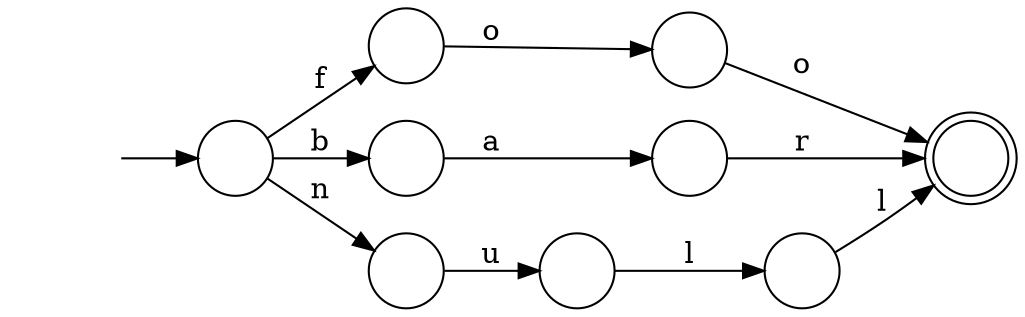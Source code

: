 digraph Automaton {
  rankdir = LR;
  0 [shape=circle,label=""];
  0 -> 5 [label="l"]
  1 [shape=circle,label=""];
  1 -> 5 [label="r"]
  2 [shape=circle,label=""];
  2 -> 3 [label="o"]
  3 [shape=circle,label=""];
  3 -> 5 [label="o"]
  4 [shape=circle,label=""];
  4 -> 1 [label="a"]
  5 [shape=doublecircle,label=""];
  6 [shape=circle,label=""];
  6 -> 8 [label="u"]
  7 [shape=circle,label=""];
  initial [shape=plaintext,label=""];
  initial -> 7
  7 -> 6 [label="n"]
  7 -> 2 [label="f"]
  7 -> 4 [label="b"]
  8 [shape=circle,label=""];
  8 -> 0 [label="l"]
}


